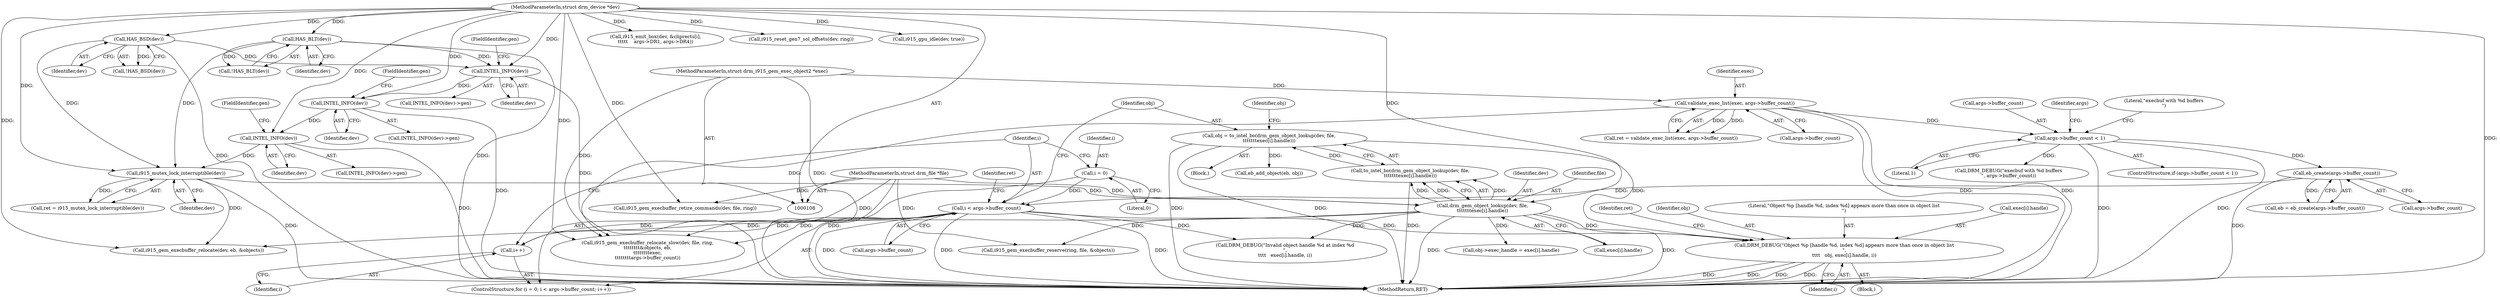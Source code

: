 digraph "0_linux_44afb3a04391a74309d16180d1e4f8386fdfa745@array" {
"1000503" [label="(Call,DRM_DEBUG(\"Object %p [handle %d, index %d] appears more than once in object list\n\",\n\t\t\t\t   obj, exec[i].handle, i))"];
"1000463" [label="(Call,obj = to_intel_bo(drm_gem_object_lookup(dev, file,\n\t\t\t\t\t\t\texec[i].handle)))"];
"1000465" [label="(Call,to_intel_bo(drm_gem_object_lookup(dev, file,\n\t\t\t\t\t\t\texec[i].handle)))"];
"1000466" [label="(Call,drm_gem_object_lookup(dev, file,\n\t\t\t\t\t\t\texec[i].handle))"];
"1000404" [label="(Call,i915_mutex_lock_interruptible(dev))"];
"1000178" [label="(Call,HAS_BSD(dev))"];
"1000109" [label="(MethodParameterIn,struct drm_device *dev)"];
"1000198" [label="(Call,HAS_BLT(dev))"];
"1000287" [label="(Call,INTEL_INFO(dev))"];
"1000274" [label="(Call,INTEL_INFO(dev))"];
"1000263" [label="(Call,INTEL_INFO(dev))"];
"1000111" [label="(MethodParameterIn,struct drm_file *file)"];
"1000454" [label="(Call,i < args->buffer_count)"];
"1000459" [label="(Call,i++)"];
"1000451" [label="(Call,i = 0)"];
"1000428" [label="(Call,eb_create(args->buffer_count))"];
"1000303" [label="(Call,args->buffer_count < 1)"];
"1000148" [label="(Call,validate_exec_list(exec, args->buffer_count))"];
"1000113" [label="(MethodParameterIn,struct drm_i915_gem_exec_object2 *exec)"];
"1000109" [label="(MethodParameterIn,struct drm_device *dev)"];
"1000429" [label="(Call,args->buffer_count)"];
"1000197" [label="(Call,!HAS_BLT(dev))"];
"1000111" [label="(MethodParameterIn,struct drm_file *file)"];
"1000546" [label="(Call,i915_gem_execbuffer_reserve(ring, file, &objects))"];
"1000276" [label="(FieldIdentifier,gen)"];
"1000302" [label="(ControlStructure,if (args->buffer_count < 1))"];
"1000465" [label="(Call,to_intel_bo(drm_gem_object_lookup(dev, file,\n\t\t\t\t\t\t\texec[i].handle)))"];
"1000450" [label="(ControlStructure,for (i = 0; i < args->buffer_count; i++))"];
"1000459" [label="(Call,i++)"];
"1000541" [label="(Call,eb_add_object(eb, obj))"];
"1000467" [label="(Identifier,dev)"];
"1000113" [label="(MethodParameterIn,struct drm_i915_gem_exec_object2 *exec)"];
"1000460" [label="(Identifier,i)"];
"1000572" [label="(Call,i915_gem_execbuffer_relocate_slow(dev, file, ring,\n\t\t\t\t\t\t\t\t&objects, eb,\n\t\t\t\t\t\t\t\texec,\n\t\t\t\t\t\t\t\targs->buffer_count))"];
"1000274" [label="(Call,INTEL_INFO(dev))"];
"1000505" [label="(Identifier,obj)"];
"1000503" [label="(Call,DRM_DEBUG(\"Object %p [handle %d, index %d] appears more than once in object list\n\",\n\t\t\t\t   obj, exec[i].handle, i))"];
"1000428" [label="(Call,eb_create(args->buffer_count))"];
"1000452" [label="(Identifier,i)"];
"1000464" [label="(Identifier,obj)"];
"1000264" [label="(Identifier,dev)"];
"1000456" [label="(Call,args->buffer_count)"];
"1000455" [label="(Identifier,i)"];
"1000504" [label="(Literal,\"Object %p [handle %d, index %d] appears more than once in object list\n\")"];
"1000198" [label="(Call,HAS_BLT(dev))"];
"1000506" [label="(Call,exec[i].handle)"];
"1000454" [label="(Call,i < args->buffer_count)"];
"1000468" [label="(Identifier,file)"];
"1000453" [label="(Literal,0)"];
"1000556" [label="(Call,i915_gem_execbuffer_relocate(dev, eb, &objects))"];
"1000478" [label="(Identifier,obj)"];
"1000307" [label="(Literal,1)"];
"1000402" [label="(Call,ret = i915_mutex_lock_interruptible(dev))"];
"1000177" [label="(Call,!HAS_BSD(dev))"];
"1000404" [label="(Call,i915_mutex_lock_interruptible(dev))"];
"1000273" [label="(Call,INTEL_INFO(dev)->gen)"];
"1000513" [label="(Identifier,ret)"];
"1000178" [label="(Call,HAS_BSD(dev))"];
"1000834" [label="(MethodReturn,RET)"];
"1000461" [label="(Block,)"];
"1000303" [label="(Call,args->buffer_count < 1)"];
"1000310" [label="(Literal,\"execbuf with %d buffers\n\")"];
"1000545" [label="(Identifier,ret)"];
"1000304" [label="(Call,args->buffer_count)"];
"1000309" [label="(Call,DRM_DEBUG(\"execbuf with %d buffers\n\", args->buffer_count))"];
"1000286" [label="(Call,INTEL_INFO(dev)->gen)"];
"1000199" [label="(Identifier,dev)"];
"1000469" [label="(Call,exec[i].handle)"];
"1000463" [label="(Call,obj = to_intel_bo(drm_gem_object_lookup(dev, file,\n\t\t\t\t\t\t\texec[i].handle)))"];
"1000148" [label="(Call,validate_exec_list(exec, args->buffer_count))"];
"1000511" [label="(Identifier,i)"];
"1000262" [label="(Call,INTEL_INFO(dev)->gen)"];
"1000760" [label="(Call,i915_emit_box(dev, &cliprects[i],\n\t\t\t\t\t    args->DR1, args->DR4))"];
"1000405" [label="(Identifier,dev)"];
"1000720" [label="(Call,i915_reset_gen7_sol_offsets(dev, ring))"];
"1000426" [label="(Call,eb = eb_create(args->buffer_count))"];
"1000150" [label="(Call,args->buffer_count)"];
"1000275" [label="(Identifier,dev)"];
"1000287" [label="(Call,INTEL_INFO(dev))"];
"1000146" [label="(Call,ret = validate_exec_list(exec, args->buffer_count))"];
"1000482" [label="(Call,DRM_DEBUG(\"Invalid object handle %d at index %d\n\",\n\t\t\t\t   exec[i].handle, i))"];
"1000651" [label="(Call,i915_gpu_idle(dev, true))"];
"1000466" [label="(Call,drm_gem_object_lookup(dev, file,\n\t\t\t\t\t\t\texec[i].handle))"];
"1000265" [label="(FieldIdentifier,gen)"];
"1000149" [label="(Identifier,exec)"];
"1000179" [label="(Identifier,dev)"];
"1000502" [label="(Block,)"];
"1000263" [label="(Call,INTEL_INFO(dev))"];
"1000289" [label="(FieldIdentifier,gen)"];
"1000451" [label="(Call,i = 0)"];
"1000320" [label="(Identifier,args)"];
"1000524" [label="(Call,obj->exec_handle = exec[i].handle)"];
"1000800" [label="(Call,i915_gem_execbuffer_retire_commands(dev, file, ring))"];
"1000288" [label="(Identifier,dev)"];
"1000503" -> "1000502"  [label="AST: "];
"1000503" -> "1000511"  [label="CFG: "];
"1000504" -> "1000503"  [label="AST: "];
"1000505" -> "1000503"  [label="AST: "];
"1000506" -> "1000503"  [label="AST: "];
"1000511" -> "1000503"  [label="AST: "];
"1000513" -> "1000503"  [label="CFG: "];
"1000503" -> "1000834"  [label="DDG: "];
"1000503" -> "1000834"  [label="DDG: "];
"1000503" -> "1000834"  [label="DDG: "];
"1000503" -> "1000834"  [label="DDG: "];
"1000463" -> "1000503"  [label="DDG: "];
"1000466" -> "1000503"  [label="DDG: "];
"1000454" -> "1000503"  [label="DDG: "];
"1000463" -> "1000461"  [label="AST: "];
"1000463" -> "1000465"  [label="CFG: "];
"1000464" -> "1000463"  [label="AST: "];
"1000465" -> "1000463"  [label="AST: "];
"1000478" -> "1000463"  [label="CFG: "];
"1000463" -> "1000834"  [label="DDG: "];
"1000463" -> "1000834"  [label="DDG: "];
"1000465" -> "1000463"  [label="DDG: "];
"1000463" -> "1000541"  [label="DDG: "];
"1000465" -> "1000466"  [label="CFG: "];
"1000466" -> "1000465"  [label="AST: "];
"1000465" -> "1000834"  [label="DDG: "];
"1000466" -> "1000465"  [label="DDG: "];
"1000466" -> "1000465"  [label="DDG: "];
"1000466" -> "1000465"  [label="DDG: "];
"1000466" -> "1000469"  [label="CFG: "];
"1000467" -> "1000466"  [label="AST: "];
"1000468" -> "1000466"  [label="AST: "];
"1000469" -> "1000466"  [label="AST: "];
"1000466" -> "1000834"  [label="DDG: "];
"1000466" -> "1000834"  [label="DDG: "];
"1000404" -> "1000466"  [label="DDG: "];
"1000109" -> "1000466"  [label="DDG: "];
"1000111" -> "1000466"  [label="DDG: "];
"1000466" -> "1000482"  [label="DDG: "];
"1000466" -> "1000524"  [label="DDG: "];
"1000466" -> "1000546"  [label="DDG: "];
"1000466" -> "1000556"  [label="DDG: "];
"1000404" -> "1000402"  [label="AST: "];
"1000404" -> "1000405"  [label="CFG: "];
"1000405" -> "1000404"  [label="AST: "];
"1000402" -> "1000404"  [label="CFG: "];
"1000404" -> "1000834"  [label="DDG: "];
"1000404" -> "1000402"  [label="DDG: "];
"1000178" -> "1000404"  [label="DDG: "];
"1000198" -> "1000404"  [label="DDG: "];
"1000287" -> "1000404"  [label="DDG: "];
"1000109" -> "1000404"  [label="DDG: "];
"1000404" -> "1000556"  [label="DDG: "];
"1000178" -> "1000177"  [label="AST: "];
"1000178" -> "1000179"  [label="CFG: "];
"1000179" -> "1000178"  [label="AST: "];
"1000177" -> "1000178"  [label="CFG: "];
"1000178" -> "1000834"  [label="DDG: "];
"1000178" -> "1000177"  [label="DDG: "];
"1000109" -> "1000178"  [label="DDG: "];
"1000178" -> "1000263"  [label="DDG: "];
"1000109" -> "1000108"  [label="AST: "];
"1000109" -> "1000834"  [label="DDG: "];
"1000109" -> "1000198"  [label="DDG: "];
"1000109" -> "1000263"  [label="DDG: "];
"1000109" -> "1000274"  [label="DDG: "];
"1000109" -> "1000287"  [label="DDG: "];
"1000109" -> "1000556"  [label="DDG: "];
"1000109" -> "1000572"  [label="DDG: "];
"1000109" -> "1000651"  [label="DDG: "];
"1000109" -> "1000720"  [label="DDG: "];
"1000109" -> "1000760"  [label="DDG: "];
"1000109" -> "1000800"  [label="DDG: "];
"1000198" -> "1000197"  [label="AST: "];
"1000198" -> "1000199"  [label="CFG: "];
"1000199" -> "1000198"  [label="AST: "];
"1000197" -> "1000198"  [label="CFG: "];
"1000198" -> "1000834"  [label="DDG: "];
"1000198" -> "1000197"  [label="DDG: "];
"1000198" -> "1000263"  [label="DDG: "];
"1000287" -> "1000286"  [label="AST: "];
"1000287" -> "1000288"  [label="CFG: "];
"1000288" -> "1000287"  [label="AST: "];
"1000289" -> "1000287"  [label="CFG: "];
"1000287" -> "1000834"  [label="DDG: "];
"1000274" -> "1000287"  [label="DDG: "];
"1000274" -> "1000273"  [label="AST: "];
"1000274" -> "1000275"  [label="CFG: "];
"1000275" -> "1000274"  [label="AST: "];
"1000276" -> "1000274"  [label="CFG: "];
"1000274" -> "1000834"  [label="DDG: "];
"1000263" -> "1000274"  [label="DDG: "];
"1000263" -> "1000262"  [label="AST: "];
"1000263" -> "1000264"  [label="CFG: "];
"1000264" -> "1000263"  [label="AST: "];
"1000265" -> "1000263"  [label="CFG: "];
"1000263" -> "1000834"  [label="DDG: "];
"1000111" -> "1000108"  [label="AST: "];
"1000111" -> "1000834"  [label="DDG: "];
"1000111" -> "1000546"  [label="DDG: "];
"1000111" -> "1000572"  [label="DDG: "];
"1000111" -> "1000800"  [label="DDG: "];
"1000454" -> "1000450"  [label="AST: "];
"1000454" -> "1000456"  [label="CFG: "];
"1000455" -> "1000454"  [label="AST: "];
"1000456" -> "1000454"  [label="AST: "];
"1000464" -> "1000454"  [label="CFG: "];
"1000545" -> "1000454"  [label="CFG: "];
"1000454" -> "1000834"  [label="DDG: "];
"1000454" -> "1000834"  [label="DDG: "];
"1000454" -> "1000834"  [label="DDG: "];
"1000459" -> "1000454"  [label="DDG: "];
"1000451" -> "1000454"  [label="DDG: "];
"1000428" -> "1000454"  [label="DDG: "];
"1000454" -> "1000459"  [label="DDG: "];
"1000454" -> "1000482"  [label="DDG: "];
"1000454" -> "1000572"  [label="DDG: "];
"1000459" -> "1000450"  [label="AST: "];
"1000459" -> "1000460"  [label="CFG: "];
"1000460" -> "1000459"  [label="AST: "];
"1000455" -> "1000459"  [label="CFG: "];
"1000451" -> "1000450"  [label="AST: "];
"1000451" -> "1000453"  [label="CFG: "];
"1000452" -> "1000451"  [label="AST: "];
"1000453" -> "1000451"  [label="AST: "];
"1000455" -> "1000451"  [label="CFG: "];
"1000428" -> "1000426"  [label="AST: "];
"1000428" -> "1000429"  [label="CFG: "];
"1000429" -> "1000428"  [label="AST: "];
"1000426" -> "1000428"  [label="CFG: "];
"1000428" -> "1000834"  [label="DDG: "];
"1000428" -> "1000426"  [label="DDG: "];
"1000303" -> "1000428"  [label="DDG: "];
"1000303" -> "1000302"  [label="AST: "];
"1000303" -> "1000307"  [label="CFG: "];
"1000304" -> "1000303"  [label="AST: "];
"1000307" -> "1000303"  [label="AST: "];
"1000310" -> "1000303"  [label="CFG: "];
"1000320" -> "1000303"  [label="CFG: "];
"1000303" -> "1000834"  [label="DDG: "];
"1000303" -> "1000834"  [label="DDG: "];
"1000148" -> "1000303"  [label="DDG: "];
"1000303" -> "1000309"  [label="DDG: "];
"1000148" -> "1000146"  [label="AST: "];
"1000148" -> "1000150"  [label="CFG: "];
"1000149" -> "1000148"  [label="AST: "];
"1000150" -> "1000148"  [label="AST: "];
"1000146" -> "1000148"  [label="CFG: "];
"1000148" -> "1000834"  [label="DDG: "];
"1000148" -> "1000834"  [label="DDG: "];
"1000148" -> "1000146"  [label="DDG: "];
"1000148" -> "1000146"  [label="DDG: "];
"1000113" -> "1000148"  [label="DDG: "];
"1000148" -> "1000572"  [label="DDG: "];
"1000113" -> "1000108"  [label="AST: "];
"1000113" -> "1000834"  [label="DDG: "];
"1000113" -> "1000572"  [label="DDG: "];
}
